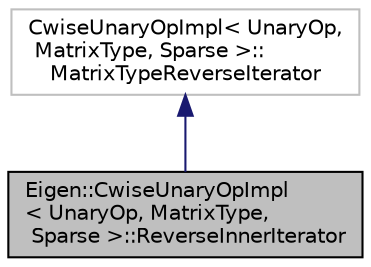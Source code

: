 digraph "Eigen::CwiseUnaryOpImpl&lt; UnaryOp, MatrixType, Sparse &gt;::ReverseInnerIterator"
{
  edge [fontname="Helvetica",fontsize="10",labelfontname="Helvetica",labelfontsize="10"];
  node [fontname="Helvetica",fontsize="10",shape=record];
  Node1 [label="Eigen::CwiseUnaryOpImpl\l\< UnaryOp, MatrixType,\l Sparse \>::ReverseInnerIterator",height=0.2,width=0.4,color="black", fillcolor="grey75", style="filled" fontcolor="black"];
  Node2 -> Node1 [dir="back",color="midnightblue",fontsize="10",style="solid",fontname="Helvetica"];
  Node2 [label="CwiseUnaryOpImpl\< UnaryOp,\l MatrixType, Sparse \>::\lMatrixTypeReverseIterator",height=0.2,width=0.4,color="grey75", fillcolor="white", style="filled"];
}
